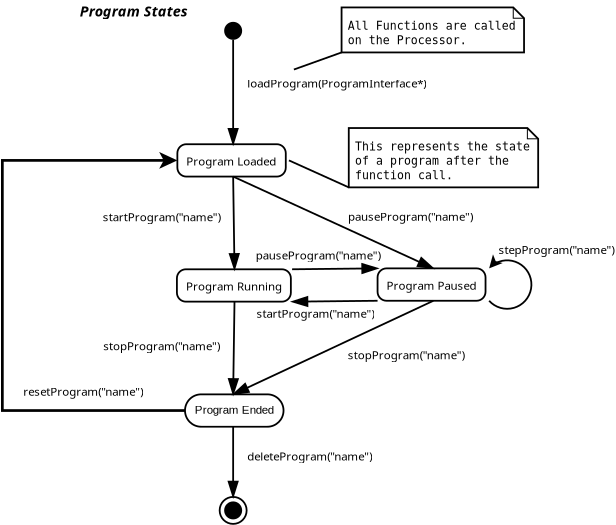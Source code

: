 <?xml version="1.0" encoding="UTF-8"?>
<dia:diagram xmlns:dia="http://www.lysator.liu.se/~alla/dia/">
  <dia:layer name="Background" visible="true">
    <dia:object type="UML - State Term" version="0" id="O0">
      <dia:attribute name="obj_pos">
        <dia:point val="6.025,1.3"/>
      </dia:attribute>
      <dia:attribute name="obj_bb">
        <dia:rectangle val="6.025,1.3;7.025,2.3"/>
      </dia:attribute>
      <dia:attribute name="elem_corner">
        <dia:point val="6.025,1.3"/>
      </dia:attribute>
      <dia:attribute name="elem_width">
        <dia:real val="1"/>
      </dia:attribute>
      <dia:attribute name="elem_height">
        <dia:real val="1"/>
      </dia:attribute>
      <dia:attribute name="is_final">
        <dia:boolean val="false"/>
      </dia:attribute>
    </dia:object>
    <dia:object type="UML - State" version="0" id="O1">
      <dia:attribute name="obj_pos">
        <dia:point val="3.425,8.1"/>
      </dia:attribute>
      <dia:attribute name="obj_bb">
        <dia:rectangle val="3.425,8.1;9.625,9.9"/>
      </dia:attribute>
      <dia:attribute name="elem_corner">
        <dia:point val="3.425,8.1"/>
      </dia:attribute>
      <dia:attribute name="elem_width">
        <dia:real val="6.2"/>
      </dia:attribute>
      <dia:attribute name="elem_height">
        <dia:real val="1.8"/>
      </dia:attribute>
      <dia:attribute name="line_colour">
        <dia:color val="#000000"/>
      </dia:attribute>
      <dia:attribute name="fill_colour">
        <dia:color val="#ffffff"/>
      </dia:attribute>
      <dia:attribute name="text">
        <dia:composite type="text">
          <dia:attribute name="string">
            <dia:string>#Program Loaded#</dia:string>
          </dia:attribute>
          <dia:attribute name="font">
            <dia:font family="sans" style="0" name="Helvetica"/>
          </dia:attribute>
          <dia:attribute name="height">
            <dia:real val="0.8"/>
          </dia:attribute>
          <dia:attribute name="pos">
            <dia:point val="6.525,9.25"/>
          </dia:attribute>
          <dia:attribute name="color">
            <dia:color val="#000000"/>
          </dia:attribute>
          <dia:attribute name="alignment">
            <dia:enum val="1"/>
          </dia:attribute>
        </dia:composite>
      </dia:attribute>
    </dia:object>
    <dia:object type="Standard - Text" version="0" id="O2">
      <dia:attribute name="obj_pos">
        <dia:point val="1,1"/>
      </dia:attribute>
      <dia:attribute name="obj_bb">
        <dia:rectangle val="-2.225,0.2;4.225,1.4"/>
      </dia:attribute>
      <dia:attribute name="text">
        <dia:composite type="text">
          <dia:attribute name="string">
            <dia:string>#Program States#</dia:string>
          </dia:attribute>
          <dia:attribute name="font">
            <dia:font family="sans" style="88" name="Helvetica"/>
          </dia:attribute>
          <dia:attribute name="height">
            <dia:real val="1"/>
          </dia:attribute>
          <dia:attribute name="pos">
            <dia:point val="1,1"/>
          </dia:attribute>
          <dia:attribute name="color">
            <dia:color val="#000000"/>
          </dia:attribute>
          <dia:attribute name="alignment">
            <dia:enum val="1"/>
          </dia:attribute>
        </dia:composite>
      </dia:attribute>
    </dia:object>
    <dia:object type="UML - State" version="0" id="O3">
      <dia:attribute name="obj_pos">
        <dia:point val="3.4,15.05"/>
      </dia:attribute>
      <dia:attribute name="obj_bb">
        <dia:rectangle val="3.4,15.05;9.8,16.85"/>
      </dia:attribute>
      <dia:attribute name="elem_corner">
        <dia:point val="3.4,15.05"/>
      </dia:attribute>
      <dia:attribute name="elem_width">
        <dia:real val="6.4"/>
      </dia:attribute>
      <dia:attribute name="elem_height">
        <dia:real val="1.8"/>
      </dia:attribute>
      <dia:attribute name="line_colour">
        <dia:color val="#000000"/>
      </dia:attribute>
      <dia:attribute name="fill_colour">
        <dia:color val="#ffffff"/>
      </dia:attribute>
      <dia:attribute name="text">
        <dia:composite type="text">
          <dia:attribute name="string">
            <dia:string>#Program Running#</dia:string>
          </dia:attribute>
          <dia:attribute name="font">
            <dia:font family="sans" style="0" name="Helvetica"/>
          </dia:attribute>
          <dia:attribute name="height">
            <dia:real val="0.8"/>
          </dia:attribute>
          <dia:attribute name="pos">
            <dia:point val="6.6,16.2"/>
          </dia:attribute>
          <dia:attribute name="color">
            <dia:color val="#000000"/>
          </dia:attribute>
          <dia:attribute name="alignment">
            <dia:enum val="1"/>
          </dia:attribute>
        </dia:composite>
      </dia:attribute>
    </dia:object>
    <dia:object type="UML - State" version="0" id="O4">
      <dia:attribute name="obj_pos">
        <dia:point val="14.55,15"/>
      </dia:attribute>
      <dia:attribute name="obj_bb">
        <dia:rectangle val="14.55,15;20.75,16.8"/>
      </dia:attribute>
      <dia:attribute name="elem_corner">
        <dia:point val="14.55,15"/>
      </dia:attribute>
      <dia:attribute name="elem_width">
        <dia:real val="6.2"/>
      </dia:attribute>
      <dia:attribute name="elem_height">
        <dia:real val="1.8"/>
      </dia:attribute>
      <dia:attribute name="line_colour">
        <dia:color val="#000000"/>
      </dia:attribute>
      <dia:attribute name="fill_colour">
        <dia:color val="#ffffff"/>
      </dia:attribute>
      <dia:attribute name="text">
        <dia:composite type="text">
          <dia:attribute name="string">
            <dia:string>#Program Paused#</dia:string>
          </dia:attribute>
          <dia:attribute name="font">
            <dia:font family="sans" style="0" name="Helvetica"/>
          </dia:attribute>
          <dia:attribute name="height">
            <dia:real val="0.8"/>
          </dia:attribute>
          <dia:attribute name="pos">
            <dia:point val="17.65,16.15"/>
          </dia:attribute>
          <dia:attribute name="color">
            <dia:color val="#000000"/>
          </dia:attribute>
          <dia:attribute name="alignment">
            <dia:enum val="1"/>
          </dia:attribute>
        </dia:composite>
      </dia:attribute>
    </dia:object>
    <dia:object type="UML - Activity" version="0" id="O5">
      <dia:attribute name="obj_pos">
        <dia:point val="3.85,22"/>
      </dia:attribute>
      <dia:attribute name="obj_bb">
        <dia:rectangle val="3.85,22;9.2,23.8"/>
      </dia:attribute>
      <dia:attribute name="elem_corner">
        <dia:point val="3.85,22"/>
      </dia:attribute>
      <dia:attribute name="elem_width">
        <dia:real val="5.35"/>
      </dia:attribute>
      <dia:attribute name="elem_height">
        <dia:real val="1.8"/>
      </dia:attribute>
      <dia:attribute name="text">
        <dia:composite type="text">
          <dia:attribute name="string">
            <dia:string>#Program Ended#</dia:string>
          </dia:attribute>
          <dia:attribute name="font">
            <dia:font family="arial" style="0" name="Helvetica"/>
          </dia:attribute>
          <dia:attribute name="height">
            <dia:real val="0.8"/>
          </dia:attribute>
          <dia:attribute name="pos">
            <dia:point val="6.525,23.05"/>
          </dia:attribute>
          <dia:attribute name="color">
            <dia:color val="#000000"/>
          </dia:attribute>
          <dia:attribute name="alignment">
            <dia:enum val="1"/>
          </dia:attribute>
        </dia:composite>
      </dia:attribute>
    </dia:object>
    <dia:object type="Standard - ZigZagLine" version="0" id="O6">
      <dia:attribute name="obj_pos">
        <dia:point val="3.85,22.9"/>
      </dia:attribute>
      <dia:attribute name="obj_bb">
        <dia:rectangle val="-6.375,8.39;3.925,22.975"/>
      </dia:attribute>
      <dia:attribute name="orth_points">
        <dia:point val="3.85,22.9"/>
        <dia:point val="-6.3,22.9"/>
        <dia:point val="-6.3,9"/>
        <dia:point val="3.425,9"/>
      </dia:attribute>
      <dia:attribute name="orth_orient">
        <dia:enum val="0"/>
        <dia:enum val="1"/>
        <dia:enum val="0"/>
      </dia:attribute>
      <dia:attribute name="autorouting">
        <dia:boolean val="false"/>
      </dia:attribute>
      <dia:attribute name="line_width">
        <dia:real val="0.15"/>
      </dia:attribute>
      <dia:attribute name="end_arrow">
        <dia:enum val="22"/>
      </dia:attribute>
      <dia:attribute name="end_arrow_length">
        <dia:real val="0.66"/>
      </dia:attribute>
      <dia:attribute name="end_arrow_width">
        <dia:real val="0.61"/>
      </dia:attribute>
      <dia:connections>
        <dia:connection handle="0" to="O5" connection="3"/>
        <dia:connection handle="1" to="O1" connection="3"/>
      </dia:connections>
    </dia:object>
    <dia:object type="UML - State Term" version="0" id="O7">
      <dia:attribute name="obj_pos">
        <dia:point val="5.775,27.7"/>
      </dia:attribute>
      <dia:attribute name="obj_bb">
        <dia:rectangle val="5.775,27.7;7.275,29.2"/>
      </dia:attribute>
      <dia:attribute name="elem_corner">
        <dia:point val="5.775,27.7"/>
      </dia:attribute>
      <dia:attribute name="elem_width">
        <dia:real val="1.5"/>
      </dia:attribute>
      <dia:attribute name="elem_height">
        <dia:real val="1.5"/>
      </dia:attribute>
      <dia:attribute name="is_final">
        <dia:boolean val="true"/>
      </dia:attribute>
    </dia:object>
    <dia:object type="UML - Note" version="0" id="O8">
      <dia:attribute name="obj_pos">
        <dia:point val="12.55,0.5"/>
      </dia:attribute>
      <dia:attribute name="obj_bb">
        <dia:rectangle val="12.5,0.45;21.9,3.05"/>
      </dia:attribute>
      <dia:attribute name="elem_corner">
        <dia:point val="12.55,0.5"/>
      </dia:attribute>
      <dia:attribute name="elem_width">
        <dia:real val="9.3"/>
      </dia:attribute>
      <dia:attribute name="elem_height">
        <dia:real val="2.5"/>
      </dia:attribute>
      <dia:attribute name="line_colour">
        <dia:color val="#000000"/>
      </dia:attribute>
      <dia:attribute name="fill_colour">
        <dia:color val="#ffffff"/>
      </dia:attribute>
      <dia:attribute name="text">
        <dia:composite type="text">
          <dia:attribute name="string">
            <dia:string>#All Functions are called
on the Processor.#</dia:string>
          </dia:attribute>
          <dia:attribute name="font">
            <dia:font family="monospace" style="0" name="Courier"/>
          </dia:attribute>
          <dia:attribute name="height">
            <dia:real val="0.8"/>
          </dia:attribute>
          <dia:attribute name="pos">
            <dia:point val="12.9,1.7"/>
          </dia:attribute>
          <dia:attribute name="color">
            <dia:color val="#000000"/>
          </dia:attribute>
          <dia:attribute name="alignment">
            <dia:enum val="0"/>
          </dia:attribute>
        </dia:composite>
      </dia:attribute>
    </dia:object>
    <dia:object type="Standard - Line" version="0" id="O9">
      <dia:attribute name="obj_pos">
        <dia:point val="12.55,3"/>
      </dia:attribute>
      <dia:attribute name="obj_bb">
        <dia:rectangle val="9.836,2.936;12.614,4.014"/>
      </dia:attribute>
      <dia:attribute name="conn_endpoints">
        <dia:point val="12.55,3"/>
        <dia:point val="9.9,3.95"/>
      </dia:attribute>
      <dia:attribute name="numcp">
        <dia:int val="1"/>
      </dia:attribute>
      <dia:connections>
        <dia:connection handle="0" to="O8" connection="5"/>
      </dia:connections>
    </dia:object>
    <dia:object type="UML - Note" version="0" id="O10">
      <dia:attribute name="obj_pos">
        <dia:point val="12.95,7.2"/>
      </dia:attribute>
      <dia:attribute name="obj_bb">
        <dia:rectangle val="12.9,7.15;22.65,10.55"/>
      </dia:attribute>
      <dia:attribute name="elem_corner">
        <dia:point val="12.95,7.2"/>
      </dia:attribute>
      <dia:attribute name="elem_width">
        <dia:real val="9.65"/>
      </dia:attribute>
      <dia:attribute name="elem_height">
        <dia:real val="3.3"/>
      </dia:attribute>
      <dia:attribute name="line_colour">
        <dia:color val="#000000"/>
      </dia:attribute>
      <dia:attribute name="fill_colour">
        <dia:color val="#ffffff"/>
      </dia:attribute>
      <dia:attribute name="text">
        <dia:composite type="text">
          <dia:attribute name="string">
            <dia:string>#This represents the state
of a program after the 
function call.#</dia:string>
          </dia:attribute>
          <dia:attribute name="font">
            <dia:font family="monospace" style="0" name="Courier"/>
          </dia:attribute>
          <dia:attribute name="height">
            <dia:real val="0.8"/>
          </dia:attribute>
          <dia:attribute name="pos">
            <dia:point val="13.3,8.4"/>
          </dia:attribute>
          <dia:attribute name="color">
            <dia:color val="#000000"/>
          </dia:attribute>
          <dia:attribute name="alignment">
            <dia:enum val="0"/>
          </dia:attribute>
        </dia:composite>
      </dia:attribute>
    </dia:object>
    <dia:object type="Standard - Line" version="0" id="O11">
      <dia:attribute name="obj_pos">
        <dia:point val="12.95,10.5"/>
      </dia:attribute>
      <dia:attribute name="obj_bb">
        <dia:rectangle val="9.559,8.934;13.016,10.566"/>
      </dia:attribute>
      <dia:attribute name="conn_endpoints">
        <dia:point val="12.95,10.5"/>
        <dia:point val="9.625,9"/>
      </dia:attribute>
      <dia:attribute name="numcp">
        <dia:int val="1"/>
      </dia:attribute>
      <dia:connections>
        <dia:connection handle="0" to="O10" connection="5"/>
        <dia:connection handle="1" to="O1" connection="4"/>
      </dia:connections>
    </dia:object>
    <dia:object type="UML - Message" version="0" id="O12">
      <dia:attribute name="obj_pos">
        <dia:point val="6.525,2.3"/>
      </dia:attribute>
      <dia:attribute name="obj_bb">
        <dia:rectangle val="6.125,2.25;17.475,8.15"/>
      </dia:attribute>
      <dia:attribute name="conn_endpoints">
        <dia:point val="6.525,2.3"/>
        <dia:point val="6.525,8.1"/>
      </dia:attribute>
      <dia:attribute name="line_colour">
        <dia:color val="#000000"/>
      </dia:attribute>
      <dia:attribute name="text">
        <dia:string>#loadProgram(ProgramInterface*)#</dia:string>
      </dia:attribute>
      <dia:attribute name="type">
        <dia:enum val="0"/>
      </dia:attribute>
      <dia:attribute name="text_pos">
        <dia:point val="12.275,4.95"/>
      </dia:attribute>
      <dia:connections>
        <dia:connection handle="0" to="O0" connection="6"/>
        <dia:connection handle="1" to="O1" connection="1"/>
      </dia:connections>
    </dia:object>
    <dia:object type="UML - Message" version="0" id="O13">
      <dia:attribute name="obj_pos">
        <dia:point val="6.525,9.9"/>
      </dia:attribute>
      <dia:attribute name="obj_bb">
        <dia:rectangle val="-0.938,9.849;7.001,15.106"/>
      </dia:attribute>
      <dia:attribute name="conn_endpoints">
        <dia:point val="6.525,9.9"/>
        <dia:point val="6.6,15.05"/>
      </dia:attribute>
      <dia:attribute name="line_colour">
        <dia:color val="#000000"/>
      </dia:attribute>
      <dia:attribute name="text">
        <dia:string>#startProgram("name")#</dia:string>
      </dia:attribute>
      <dia:attribute name="type">
        <dia:enum val="0"/>
      </dia:attribute>
      <dia:attribute name="text_pos">
        <dia:point val="2.562,12.375"/>
      </dia:attribute>
      <dia:connections>
        <dia:connection handle="0" to="O1" connection="6"/>
        <dia:connection handle="1" to="O3" connection="1"/>
      </dia:connections>
    </dia:object>
    <dia:object type="UML - Message" version="0" id="O14">
      <dia:attribute name="obj_pos">
        <dia:point val="6.525,9.9"/>
      </dia:attribute>
      <dia:attribute name="obj_bb">
        <dia:rectangle val="6.459,9.834;20.1,15.384"/>
      </dia:attribute>
      <dia:attribute name="conn_endpoints">
        <dia:point val="6.525,9.9"/>
        <dia:point val="17.65,15"/>
      </dia:attribute>
      <dia:attribute name="line_colour">
        <dia:color val="#000000"/>
      </dia:attribute>
      <dia:attribute name="text">
        <dia:string>#pauseProgram("name")#</dia:string>
      </dia:attribute>
      <dia:attribute name="type">
        <dia:enum val="0"/>
      </dia:attribute>
      <dia:attribute name="text_pos">
        <dia:point val="16.375,12.35"/>
      </dia:attribute>
      <dia:connections>
        <dia:connection handle="0" to="O1" connection="6"/>
        <dia:connection handle="1" to="O4" connection="1"/>
      </dia:connections>
    </dia:object>
    <dia:object type="UML - Message" version="0" id="O15">
      <dia:attribute name="obj_pos">
        <dia:point val="6.6,16.85"/>
      </dia:attribute>
      <dia:attribute name="obj_bb">
        <dia:rectangle val="-0.9,16.799;6.926,22.056"/>
      </dia:attribute>
      <dia:attribute name="conn_endpoints">
        <dia:point val="6.6,16.85"/>
        <dia:point val="6.525,22"/>
      </dia:attribute>
      <dia:attribute name="line_colour">
        <dia:color val="#000000"/>
      </dia:attribute>
      <dia:attribute name="text">
        <dia:string>#stopProgram("name")#</dia:string>
      </dia:attribute>
      <dia:attribute name="type">
        <dia:enum val="0"/>
      </dia:attribute>
      <dia:attribute name="text_pos">
        <dia:point val="2.55,19.55"/>
      </dia:attribute>
      <dia:connections>
        <dia:connection handle="0" to="O3" connection="6"/>
        <dia:connection handle="1" to="O5" connection="1"/>
      </dia:connections>
    </dia:object>
    <dia:object type="UML - Message" version="0" id="O16">
      <dia:attribute name="obj_pos">
        <dia:point val="17.65,16.8"/>
      </dia:attribute>
      <dia:attribute name="obj_bb">
        <dia:rectangle val="6.31,16.733;19.6,22.384"/>
      </dia:attribute>
      <dia:attribute name="conn_endpoints">
        <dia:point val="17.65,16.8"/>
        <dia:point val="6.525,22"/>
      </dia:attribute>
      <dia:attribute name="line_colour">
        <dia:color val="#000000"/>
      </dia:attribute>
      <dia:attribute name="text">
        <dia:string>#stopProgram("name")#</dia:string>
      </dia:attribute>
      <dia:attribute name="type">
        <dia:enum val="0"/>
      </dia:attribute>
      <dia:attribute name="text_pos">
        <dia:point val="16.15,20.05"/>
      </dia:attribute>
      <dia:connections>
        <dia:connection handle="0" to="O4" connection="6"/>
        <dia:connection handle="1" to="O5" connection="1"/>
      </dia:connections>
    </dia:object>
    <dia:object type="Standard - Arc" version="0" id="O17">
      <dia:attribute name="obj_pos">
        <dia:point val="20.75,16.8"/>
      </dia:attribute>
      <dia:attribute name="obj_bb">
        <dia:rectangle val="20.25,14.503;23.15,17.297"/>
      </dia:attribute>
      <dia:attribute name="conn_endpoints">
        <dia:point val="20.75,16.8"/>
        <dia:point val="20.75,15"/>
      </dia:attribute>
      <dia:attribute name="curve_distance">
        <dia:real val="2.35"/>
      </dia:attribute>
      <dia:attribute name="end_arrow">
        <dia:enum val="22"/>
      </dia:attribute>
      <dia:attribute name="end_arrow_length">
        <dia:real val="0.5"/>
      </dia:attribute>
      <dia:attribute name="end_arrow_width">
        <dia:real val="0.5"/>
      </dia:attribute>
      <dia:connections>
        <dia:connection handle="0" to="O4" connection="7"/>
        <dia:connection handle="1" to="O4" connection="2"/>
      </dia:connections>
    </dia:object>
    <dia:object type="Standard - Text" version="0" id="O18">
      <dia:attribute name="obj_pos">
        <dia:point val="24.5,14.2"/>
      </dia:attribute>
      <dia:attribute name="obj_bb">
        <dia:rectangle val="21.05,13.53;27.97,14.54"/>
      </dia:attribute>
      <dia:attribute name="text">
        <dia:composite type="text">
          <dia:attribute name="string">
            <dia:string>#stepProgram("name")#</dia:string>
          </dia:attribute>
          <dia:attribute name="font">
            <dia:font family="sans" style="0" name="Helvetica"/>
          </dia:attribute>
          <dia:attribute name="height">
            <dia:real val="0.8"/>
          </dia:attribute>
          <dia:attribute name="pos">
            <dia:point val="24.5,14.2"/>
          </dia:attribute>
          <dia:attribute name="color">
            <dia:color val="#000000"/>
          </dia:attribute>
          <dia:attribute name="alignment">
            <dia:enum val="1"/>
          </dia:attribute>
        </dia:composite>
      </dia:attribute>
    </dia:object>
    <dia:object type="Standard - Text" version="0" id="O19">
      <dia:attribute name="obj_pos">
        <dia:point val="-1.8,22.075"/>
      </dia:attribute>
      <dia:attribute name="obj_bb">
        <dia:rectangle val="-5.375,21.425;1.775,22.375"/>
      </dia:attribute>
      <dia:attribute name="text">
        <dia:composite type="text">
          <dia:attribute name="string">
            <dia:string>#resetProgram("name")#</dia:string>
          </dia:attribute>
          <dia:attribute name="font">
            <dia:font family="sans" style="0" name="Helvetica"/>
          </dia:attribute>
          <dia:attribute name="height">
            <dia:real val="0.8"/>
          </dia:attribute>
          <dia:attribute name="pos">
            <dia:point val="-1.8,22.075"/>
          </dia:attribute>
          <dia:attribute name="color">
            <dia:color val="#000000"/>
          </dia:attribute>
          <dia:attribute name="alignment">
            <dia:enum val="1"/>
          </dia:attribute>
        </dia:composite>
      </dia:attribute>
    </dia:object>
    <dia:object type="UML - Message" version="0" id="O20">
      <dia:attribute name="obj_pos">
        <dia:point val="6.525,23.8"/>
      </dia:attribute>
      <dia:attribute name="obj_bb">
        <dia:rectangle val="6.125,23.75;14.537,27.75"/>
      </dia:attribute>
      <dia:attribute name="conn_endpoints">
        <dia:point val="6.525,23.8"/>
        <dia:point val="6.525,27.7"/>
      </dia:attribute>
      <dia:attribute name="line_colour">
        <dia:color val="#000000"/>
      </dia:attribute>
      <dia:attribute name="text">
        <dia:string>#deleteProgram("name")#</dia:string>
      </dia:attribute>
      <dia:attribute name="type">
        <dia:enum val="0"/>
      </dia:attribute>
      <dia:attribute name="text_pos">
        <dia:point val="10.787,25.675"/>
      </dia:attribute>
      <dia:connections>
        <dia:connection handle="0" to="O5" connection="6"/>
        <dia:connection handle="1" to="O7" connection="1"/>
      </dia:connections>
    </dia:object>
    <dia:object type="UML - Message" version="0" id="O21">
      <dia:attribute name="obj_pos">
        <dia:point val="9.8,15.05"/>
      </dia:attribute>
      <dia:attribute name="obj_bb">
        <dia:rectangle val="7.525,13.85;14.975,15.4"/>
      </dia:attribute>
      <dia:attribute name="conn_endpoints">
        <dia:point val="9.8,15.05"/>
        <dia:point val="14.55,15"/>
      </dia:attribute>
      <dia:attribute name="line_colour">
        <dia:color val="#000000"/>
      </dia:attribute>
      <dia:attribute name="text">
        <dia:string>#pauseProgram("name")#</dia:string>
      </dia:attribute>
      <dia:attribute name="type">
        <dia:enum val="0"/>
      </dia:attribute>
      <dia:attribute name="text_pos">
        <dia:point val="11.25,14.5"/>
      </dia:attribute>
      <dia:connections>
        <dia:connection handle="0" to="O3" connection="2"/>
        <dia:connection handle="1" to="O4" connection="0"/>
      </dia:connections>
    </dia:object>
    <dia:object type="UML - Message" version="0" id="O22">
      <dia:attribute name="obj_pos">
        <dia:point val="14.55,16.8"/>
      </dia:attribute>
      <dia:attribute name="obj_bb">
        <dia:rectangle val="7.6,16.45;14.601,17.9"/>
      </dia:attribute>
      <dia:attribute name="conn_endpoints">
        <dia:point val="14.55,16.8"/>
        <dia:point val="9.8,16.85"/>
      </dia:attribute>
      <dia:attribute name="line_colour">
        <dia:color val="#000000"/>
      </dia:attribute>
      <dia:attribute name="text">
        <dia:string>#startProgram("name")#</dia:string>
      </dia:attribute>
      <dia:attribute name="type">
        <dia:enum val="0"/>
      </dia:attribute>
      <dia:attribute name="text_pos">
        <dia:point val="11.1,17.75"/>
      </dia:attribute>
      <dia:connections>
        <dia:connection handle="0" to="O4" connection="5"/>
        <dia:connection handle="1" to="O3" connection="7"/>
      </dia:connections>
    </dia:object>
  </dia:layer>
</dia:diagram>
